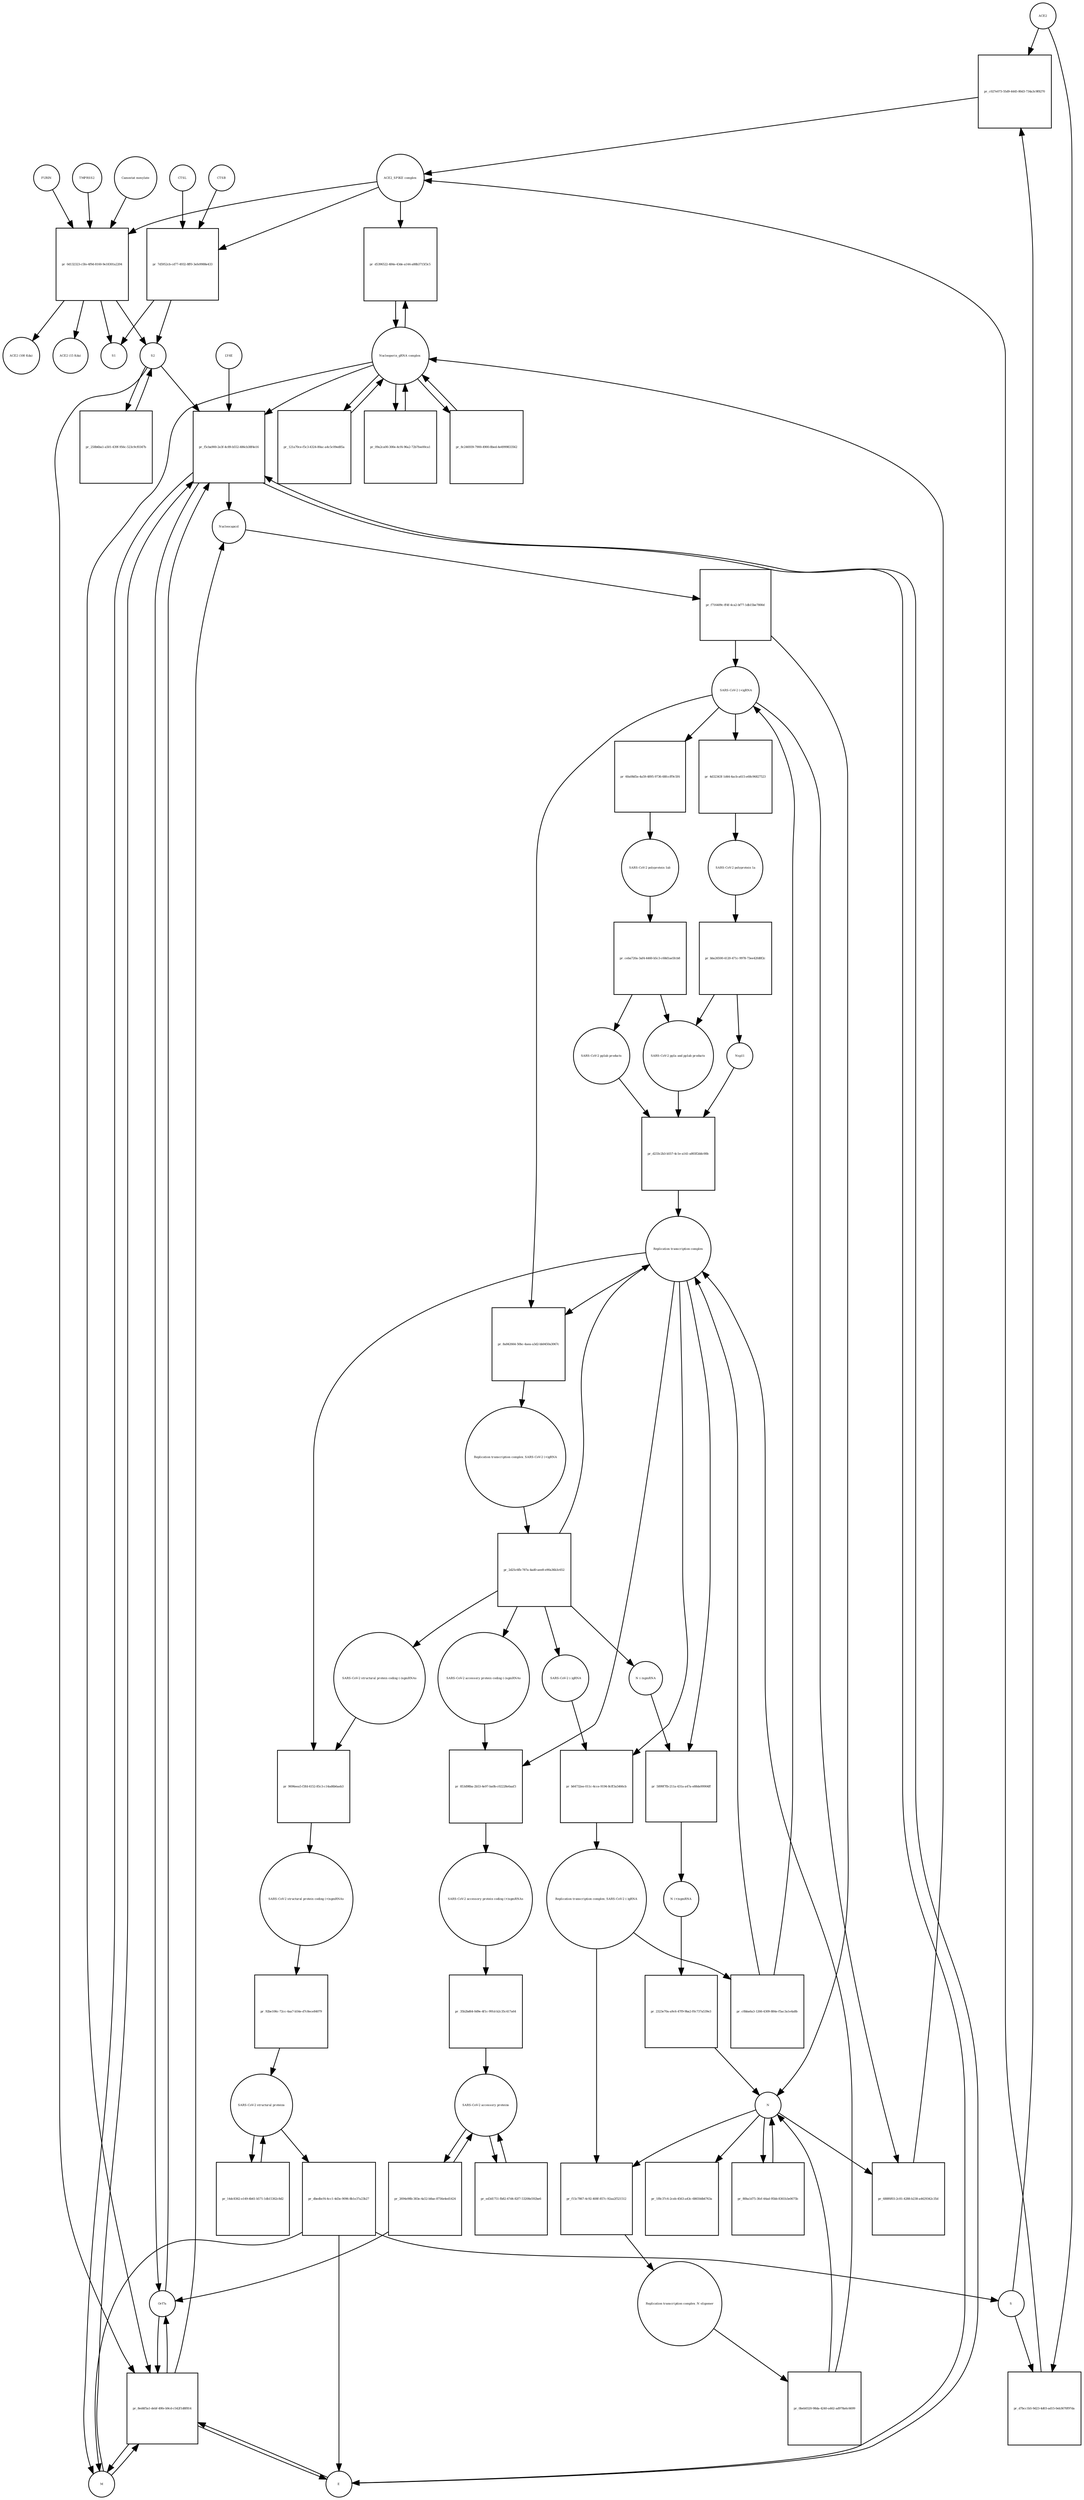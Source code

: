 strict digraph  {
ACE2 [annotation="", bipartite=0, cls=macromolecule, fontsize=4, label=ACE2, shape=circle];
"pr_c027e073-55d9-4445-80d3-734a3c9f8270" [annotation="", bipartite=1, cls=process, fontsize=4, label="pr_c027e073-55d9-4445-80d3-734a3c9f8270", shape=square];
"ACE2_SPIKE complex" [annotation="", bipartite=0, cls=complex, fontsize=4, label="ACE2_SPIKE complex", shape=circle];
S [annotation="", bipartite=0, cls="macromolecule multimer", fontsize=4, label=S, shape=circle];
"Nucleoporin_gRNA complex " [annotation="", bipartite=0, cls=complex, fontsize=4, label="Nucleoporin_gRNA complex ", shape=circle];
"pr_d5396522-484e-43de-a144-a88b3715f3c5" [annotation="", bipartite=1, cls=process, fontsize=4, label="pr_d5396522-484e-43de-a144-a88b3715f3c5", shape=square];
"pr_7d5952cb-cd77-4932-8ff0-3efe9988e433" [annotation="", bipartite=1, cls=process, fontsize=4, label="pr_7d5952cb-cd77-4932-8ff0-3efe9988e433", shape=square];
S2 [annotation="", bipartite=0, cls=macromolecule, fontsize=4, label=S2, shape=circle];
CTSB [annotation="", bipartite=0, cls=macromolecule, fontsize=4, label=CTSB, shape=circle];
CTSL [annotation="", bipartite=0, cls=macromolecule, fontsize=4, label=CTSL, shape=circle];
S1 [annotation="", bipartite=0, cls=macromolecule, fontsize=4, label=S1, shape=circle];
"pr_d7bcc1b5-9d23-4d03-ad15-0eb3670f97da" [annotation="", bipartite=1, cls=process, fontsize=4, label="pr_d7bcc1b5-9d23-4d03-ad15-0eb3670f97da", shape=square];
"pr_f5cba900-2e3f-4c89-b552-486cb38f4e16" [annotation="", bipartite=1, cls=process, fontsize=4, label="pr_f5cba900-2e3f-4c89-b552-486cb38f4e16", shape=square];
Nucleocapsid [annotation="", bipartite=0, cls=complex, fontsize=4, label=Nucleocapsid, shape=circle];
LY6E [annotation="", bipartite=0, cls=macromolecule, fontsize=4, label=LY6E, shape=circle];
Orf7a [annotation="", bipartite=0, cls=macromolecule, fontsize=4, label=Orf7a, shape=circle];
E [annotation="", bipartite=0, cls=macromolecule, fontsize=4, label=E, shape=circle];
M [annotation="", bipartite=0, cls=macromolecule, fontsize=4, label=M, shape=circle];
"pr_8ed4f5a1-debf-49fe-b9cd-c542f1d8f814" [annotation="", bipartite=1, cls=process, fontsize=4, label="pr_8ed4f5a1-debf-49fe-b9cd-c542f1d8f814", shape=square];
"pr_f716409c-ff4f-4ca2-bf77-1db15be7800d" [annotation="", bipartite=1, cls=process, fontsize=4, label="pr_f716409c-ff4f-4ca2-bf77-1db15be7800d", shape=square];
" SARS-CoV-2 (+)gRNA" [annotation="", bipartite=0, cls="nucleic acid feature", fontsize=4, label=" SARS-CoV-2 (+)gRNA", shape=circle];
N [annotation="", bipartite=0, cls="macromolecule multimer", fontsize=4, label=N, shape=circle];
"SARS-CoV-2 polyprotein 1ab" [annotation="", bipartite=0, cls=macromolecule, fontsize=4, label="SARS-CoV-2 polyprotein 1ab", shape=circle];
"pr_ceba720a-3af4-4460-b5c3-c68d1ae5fcb8" [annotation="", bipartite=1, cls=process, fontsize=4, label="pr_ceba720a-3af4-4460-b5c3-c68d1ae5fcb8", shape=square];
"SARS-CoV-2 pp1a and pp1ab products" [annotation="", bipartite=0, cls=complex, fontsize=4, label="SARS-CoV-2 pp1a and pp1ab products", shape=circle];
"SARS-CoV-2 pp1ab products" [annotation="", bipartite=0, cls=complex, fontsize=4, label="SARS-CoV-2 pp1ab products", shape=circle];
"SARS-CoV-2 polyprotein 1a" [annotation="", bipartite=0, cls=macromolecule, fontsize=4, label="SARS-CoV-2 polyprotein 1a", shape=circle];
"pr_bba26500-4120-471c-9978-73ee42fd8f2c" [annotation="", bipartite=1, cls=process, fontsize=4, label="pr_bba26500-4120-471c-9978-73ee42fd8f2c", shape=square];
Nsp11 [annotation="", bipartite=0, cls=macromolecule, fontsize=4, label=Nsp11, shape=circle];
"pr_121a70ce-f5c3-4324-80ac-a4c5c09ed85a" [annotation="", bipartite=1, cls=process, fontsize=4, label="pr_121a70ce-f5c3-4324-80ac-a4c5c09ed85a", shape=square];
"pr_09a2ca00-300e-4cf4-96a2-72b7fee00ca1" [annotation="", bipartite=1, cls=process, fontsize=4, label="pr_09a2ca00-300e-4cf4-96a2-72b7fee00ca1", shape=square];
"SARS-CoV-2 structural proteins" [annotation="", bipartite=0, cls=complex, fontsize=4, label="SARS-CoV-2 structural proteins", shape=circle];
"pr_dbedbcf4-4cc1-4d3e-9096-8b1e37a23b27" [annotation="", bipartite=1, cls=process, fontsize=4, label="pr_dbedbcf4-4cc1-4d3e-9096-8b1e37a23b27", shape=square];
"Replication transcription complex_SARS-CoV-2 (-)gRNA" [annotation="", bipartite=0, cls=complex, fontsize=4, label="Replication transcription complex_SARS-CoV-2 (-)gRNA", shape=circle];
"pr_f15c7867-4c92-408f-857c-92aa2f521512" [annotation="", bipartite=1, cls=process, fontsize=4, label="pr_f15c7867-4c92-408f-857c-92aa2f521512", shape=square];
"Replication transcription complex_N oligomer" [annotation="", bipartite=0, cls=complex, fontsize=4, label="Replication transcription complex_N oligomer", shape=circle];
"pr_1f8c37c6-2ceb-4563-a43c-68650db6763a" [annotation="", bipartite=1, cls=process, fontsize=4, label="pr_1f8c37c6-2ceb-4563-a43c-68650db6763a", shape=square];
"SARS-CoV-2 accessory proteins" [annotation="", bipartite=0, cls=complex, fontsize=4, label="SARS-CoV-2 accessory proteins", shape=circle];
"pr_ed3d1751-fb82-47d4-82f7-53208e592be6" [annotation="", bipartite=1, cls=process, fontsize=4, label="pr_ed3d1751-fb82-47d4-82f7-53208e592be6", shape=square];
"pr_14dc8362-e149-4b61-b571-1db15362c8d2" [annotation="", bipartite=1, cls=process, fontsize=4, label="pr_14dc8362-e149-4b61-b571-1db15362c8d2", shape=square];
"pr_0beb0320-98da-4240-a462-ad978a6c6699" [annotation="", bipartite=1, cls=process, fontsize=4, label="pr_0beb0320-98da-4240-a462-ad978a6c6699", shape=square];
"Replication transcription complex" [annotation="", bipartite=0, cls=complex, fontsize=4, label="Replication transcription complex", shape=circle];
"pr_80ba1d75-3fef-44ad-95bb-8361b3e0675b" [annotation="", bipartite=1, cls=process, fontsize=4, label="pr_80ba1d75-3fef-44ad-95bb-8361b3e0675b", shape=square];
"pr_d233c2b3-b557-4c1e-a141-a803f2ddc00b" [annotation="", bipartite=1, cls=process, fontsize=4, label="pr_d233c2b3-b557-4c1e-a141-a803f2ddc00b", shape=square];
"SARS-CoV-2 accessory protein coding (-)sgmRNAs" [annotation="", bipartite=0, cls=complex, fontsize=4, label="SARS-CoV-2 accessory protein coding (-)sgmRNAs", shape=circle];
"pr_853d98ba-2b53-4e97-ba0b-c02228e6aaf3" [annotation="", bipartite=1, cls=process, fontsize=4, label="pr_853d98ba-2b53-4e97-ba0b-c02228e6aaf3", shape=square];
"SARS-CoV-2 accessory protein coding (+)sgmRNAs" [annotation="", bipartite=0, cls=complex, fontsize=4, label="SARS-CoV-2 accessory protein coding (+)sgmRNAs", shape=circle];
"SARS-CoV-2 structural protein coding (-)sgmRNAs" [annotation="", bipartite=0, cls=complex, fontsize=4, label="SARS-CoV-2 structural protein coding (-)sgmRNAs", shape=circle];
"pr_9696eea5-f3fd-4152-85c3-c14ad6b6aeb3" [annotation="", bipartite=1, cls=process, fontsize=4, label="pr_9696eea5-f3fd-4152-85c3-c14ad6b6aeb3", shape=square];
"SARS-CoV-2 structural protein coding (+)sgmRNAs" [annotation="", bipartite=0, cls=complex, fontsize=4, label="SARS-CoV-2 structural protein coding (+)sgmRNAs", shape=circle];
"N (-)sgmRNA" [annotation="", bipartite=0, cls="nucleic acid feature", fontsize=4, label="N (-)sgmRNA", shape=circle];
"pr_5899f7fb-211a-431a-a47a-e88de99904ff" [annotation="", bipartite=1, cls=process, fontsize=4, label="pr_5899f7fb-211a-431a-a47a-e88de99904ff", shape=square];
"N (+)sgmRNA" [annotation="", bipartite=0, cls="nucleic acid feature", fontsize=4, label="N (+)sgmRNA", shape=circle];
"pr_2323e70a-a9c6-47f9-9ba2-f0c737a539e3" [annotation="", bipartite=1, cls=process, fontsize=4, label="pr_2323e70a-a9c6-47f9-9ba2-f0c737a539e3", shape=square];
"Replication transcription complex_SARS-CoV-2 (+)gRNA" [annotation="", bipartite=0, cls=complex, fontsize=4, label="Replication transcription complex_SARS-CoV-2 (+)gRNA", shape=circle];
"pr_2d25c6fb-787a-4ad0-aee8-e90a36b3c652" [annotation="", bipartite=1, cls=process, fontsize=4, label="pr_2d25c6fb-787a-4ad0-aee8-e90a36b3c652", shape=square];
" SARS-CoV-2 (-)gRNA" [annotation="", bipartite=0, cls="nucleic acid feature", fontsize=4, label=" SARS-CoV-2 (-)gRNA", shape=circle];
"pr_4d32343f-1d44-4acb-a615-e68c96827523" [annotation="", bipartite=1, cls=process, fontsize=4, label="pr_4d32343f-1d44-4acb-a615-e68c96827523", shape=square];
"pr_60a08d5e-4a59-4895-9736-68fccff9c5f4" [annotation="", bipartite=1, cls=process, fontsize=4, label="pr_60a08d5e-4a59-4895-9736-68fccff9c5f4", shape=square];
"pr_35b2bd64-0d9e-4f1c-991d-b2c35c417a64" [annotation="", bipartite=1, cls=process, fontsize=4, label="pr_35b2bd64-0d9e-4f1c-991d-b2c35c417a64", shape=square];
"pr_92be106c-72cc-4aa7-b54e-d7c8ece84079" [annotation="", bipartite=1, cls=process, fontsize=4, label="pr_92be106c-72cc-4aa7-b54e-d7c8ece84079", shape=square];
"pr_b64732ee-011c-4cce-9194-8cff3a5466cb" [annotation="", bipartite=1, cls=process, fontsize=4, label="pr_b64732ee-011c-4cce-9194-8cff3a5466cb", shape=square];
"pr_688f6f03-2c81-4288-b238-a4429342c35d" [annotation="", bipartite=1, cls=process, fontsize=4, label="pr_688f6f03-2c81-4288-b238-a4429342c35d", shape=square];
"pr_8c246939-7900-4900-8bed-4e4999833562" [annotation="", bipartite=1, cls=process, fontsize=4, label="pr_8c246939-7900-4900-8bed-4e4999833562", shape=square];
"pr_2694e98b-383e-4a52-b8ae-8756e4ed1424" [annotation="", bipartite=1, cls=process, fontsize=4, label="pr_2694e98b-383e-4a52-b8ae-8756e4ed1424", shape=square];
"pr_0d132323-c5fe-4f9d-8160-9e18301a2204" [annotation="", bipartite=1, cls=process, fontsize=4, label="pr_0d132323-c5fe-4f9d-8160-9e18301a2204", shape=square];
FURIN [annotation="", bipartite=0, cls=macromolecule, fontsize=4, label=FURIN, shape=circle];
TMPRSS2 [annotation="", bipartite=0, cls=macromolecule, fontsize=4, label=TMPRSS2, shape=circle];
"Camostat mesylate" [annotation="urn_miriam_pubchem.compound_2536", bipartite=0, cls="simple chemical", fontsize=4, label="Camostat mesylate", shape=circle];
"ACE2 (100 Kda)" [annotation="", bipartite=0, cls=macromolecule, fontsize=4, label="ACE2 (100 Kda)", shape=circle];
"ACE2 (15 Kda)" [annotation="", bipartite=0, cls=macromolecule, fontsize=4, label="ACE2 (15 Kda)", shape=circle];
"pr_258b6ba1-a501-439f-956c-523c9cf0347b" [annotation="", bipartite=1, cls=process, fontsize=4, label="pr_258b6ba1-a501-439f-956c-523c9cf0347b", shape=square];
"pr_8a842664-50bc-4aea-a3d2-bb0450a3067c" [annotation="", bipartite=1, cls=process, fontsize=4, label="pr_8a842664-50bc-4aea-a3d2-bb0450a3067c", shape=square];
"pr_c0bba6a3-1266-4309-884e-f5ac3a1e4a8b" [annotation="", bipartite=1, cls=process, fontsize=4, label="pr_c0bba6a3-1266-4309-884e-f5ac3a1e4a8b", shape=square];
ACE2 -> "pr_c027e073-55d9-4445-80d3-734a3c9f8270"  [annotation="", interaction_type=consumption];
ACE2 -> "pr_d7bcc1b5-9d23-4d03-ad15-0eb3670f97da"  [annotation="", interaction_type=consumption];
"pr_c027e073-55d9-4445-80d3-734a3c9f8270" -> "ACE2_SPIKE complex"  [annotation="", interaction_type=production];
"ACE2_SPIKE complex" -> "pr_d5396522-484e-43de-a144-a88b3715f3c5"  [annotation="urn_miriam_pubmed_32142651|urn_miriam_pubmed_32094589", interaction_type=stimulation];
"ACE2_SPIKE complex" -> "pr_7d5952cb-cd77-4932-8ff0-3efe9988e433"  [annotation="", interaction_type=consumption];
"ACE2_SPIKE complex" -> "pr_0d132323-c5fe-4f9d-8160-9e18301a2204"  [annotation="", interaction_type=consumption];
S -> "pr_c027e073-55d9-4445-80d3-734a3c9f8270"  [annotation="", interaction_type=consumption];
S -> "pr_d7bcc1b5-9d23-4d03-ad15-0eb3670f97da"  [annotation="", interaction_type=consumption];
"Nucleoporin_gRNA complex " -> "pr_d5396522-484e-43de-a144-a88b3715f3c5"  [annotation="", interaction_type=consumption];
"Nucleoporin_gRNA complex " -> "pr_f5cba900-2e3f-4c89-b552-486cb38f4e16"  [annotation="", interaction_type=consumption];
"Nucleoporin_gRNA complex " -> "pr_8ed4f5a1-debf-49fe-b9cd-c542f1d8f814"  [annotation="", interaction_type=consumption];
"Nucleoporin_gRNA complex " -> "pr_121a70ce-f5c3-4324-80ac-a4c5c09ed85a"  [annotation="", interaction_type=consumption];
"Nucleoporin_gRNA complex " -> "pr_09a2ca00-300e-4cf4-96a2-72b7fee00ca1"  [annotation="", interaction_type=consumption];
"Nucleoporin_gRNA complex " -> "pr_8c246939-7900-4900-8bed-4e4999833562"  [annotation="", interaction_type=consumption];
"pr_d5396522-484e-43de-a144-a88b3715f3c5" -> "Nucleoporin_gRNA complex "  [annotation="", interaction_type=production];
"pr_7d5952cb-cd77-4932-8ff0-3efe9988e433" -> S2  [annotation="", interaction_type=production];
"pr_7d5952cb-cd77-4932-8ff0-3efe9988e433" -> S1  [annotation="", interaction_type=production];
S2 -> "pr_f5cba900-2e3f-4c89-b552-486cb38f4e16"  [annotation="urn_miriam_doi_10.1101%2F2020.03.05.979260|urn_miriam_doi_10.1101%2F2020.04.02.021469", interaction_type=stimulation];
S2 -> "pr_8ed4f5a1-debf-49fe-b9cd-c542f1d8f814"  [annotation="", interaction_type=stimulation];
S2 -> "pr_258b6ba1-a501-439f-956c-523c9cf0347b"  [annotation="", interaction_type=consumption];
CTSB -> "pr_7d5952cb-cd77-4932-8ff0-3efe9988e433"  [annotation=urn_miriam_pubmed_32142651, interaction_type=catalysis];
CTSL -> "pr_7d5952cb-cd77-4932-8ff0-3efe9988e433"  [annotation=urn_miriam_pubmed_32142651, interaction_type=catalysis];
"pr_d7bcc1b5-9d23-4d03-ad15-0eb3670f97da" -> "ACE2_SPIKE complex"  [annotation="", interaction_type=production];
"pr_f5cba900-2e3f-4c89-b552-486cb38f4e16" -> Nucleocapsid  [annotation="", interaction_type=production];
"pr_f5cba900-2e3f-4c89-b552-486cb38f4e16" -> Orf7a  [annotation="", interaction_type=production];
"pr_f5cba900-2e3f-4c89-b552-486cb38f4e16" -> E  [annotation="", interaction_type=production];
"pr_f5cba900-2e3f-4c89-b552-486cb38f4e16" -> M  [annotation="", interaction_type=production];
Nucleocapsid -> "pr_f716409c-ff4f-4ca2-bf77-1db15be7800d"  [annotation="", interaction_type=consumption];
LY6E -> "pr_f5cba900-2e3f-4c89-b552-486cb38f4e16"  [annotation="urn_miriam_doi_10.1101%2F2020.03.05.979260|urn_miriam_doi_10.1101%2F2020.04.02.021469", interaction_type=inhibition];
Orf7a -> "pr_f5cba900-2e3f-4c89-b552-486cb38f4e16"  [annotation="", interaction_type=consumption];
Orf7a -> "pr_8ed4f5a1-debf-49fe-b9cd-c542f1d8f814"  [annotation="", interaction_type=consumption];
E -> "pr_f5cba900-2e3f-4c89-b552-486cb38f4e16"  [annotation="", interaction_type=consumption];
E -> "pr_8ed4f5a1-debf-49fe-b9cd-c542f1d8f814"  [annotation="", interaction_type=consumption];
M -> "pr_f5cba900-2e3f-4c89-b552-486cb38f4e16"  [annotation="", interaction_type=consumption];
M -> "pr_8ed4f5a1-debf-49fe-b9cd-c542f1d8f814"  [annotation="", interaction_type=consumption];
"pr_8ed4f5a1-debf-49fe-b9cd-c542f1d8f814" -> Nucleocapsid  [annotation="", interaction_type=production];
"pr_8ed4f5a1-debf-49fe-b9cd-c542f1d8f814" -> E  [annotation="", interaction_type=production];
"pr_8ed4f5a1-debf-49fe-b9cd-c542f1d8f814" -> M  [annotation="", interaction_type=production];
"pr_8ed4f5a1-debf-49fe-b9cd-c542f1d8f814" -> Orf7a  [annotation="", interaction_type=production];
"pr_f716409c-ff4f-4ca2-bf77-1db15be7800d" -> " SARS-CoV-2 (+)gRNA"  [annotation="", interaction_type=production];
"pr_f716409c-ff4f-4ca2-bf77-1db15be7800d" -> N  [annotation="", interaction_type=production];
" SARS-CoV-2 (+)gRNA" -> "pr_4d32343f-1d44-4acb-a615-e68c96827523"  [annotation="", interaction_type=consumption];
" SARS-CoV-2 (+)gRNA" -> "pr_60a08d5e-4a59-4895-9736-68fccff9c5f4"  [annotation="", interaction_type=consumption];
" SARS-CoV-2 (+)gRNA" -> "pr_688f6f03-2c81-4288-b238-a4429342c35d"  [annotation="", interaction_type=consumption];
" SARS-CoV-2 (+)gRNA" -> "pr_8a842664-50bc-4aea-a3d2-bb0450a3067c"  [annotation="", interaction_type=consumption];
N -> "pr_f15c7867-4c92-408f-857c-92aa2f521512"  [annotation="", interaction_type=consumption];
N -> "pr_1f8c37c6-2ceb-4563-a43c-68650db6763a"  [annotation="", interaction_type=consumption];
N -> "pr_80ba1d75-3fef-44ad-95bb-8361b3e0675b"  [annotation="", interaction_type=consumption];
N -> "pr_688f6f03-2c81-4288-b238-a4429342c35d"  [annotation="", interaction_type=consumption];
"SARS-CoV-2 polyprotein 1ab" -> "pr_ceba720a-3af4-4460-b5c3-c68d1ae5fcb8"  [annotation=urn_miriam_pubmed_31226023, interaction_type=catalysis];
"pr_ceba720a-3af4-4460-b5c3-c68d1ae5fcb8" -> "SARS-CoV-2 pp1a and pp1ab products"  [annotation="", interaction_type=production];
"pr_ceba720a-3af4-4460-b5c3-c68d1ae5fcb8" -> "SARS-CoV-2 pp1ab products"  [annotation="", interaction_type=production];
"SARS-CoV-2 pp1a and pp1ab products" -> "pr_d233c2b3-b557-4c1e-a141-a803f2ddc00b"  [annotation="", interaction_type=consumption];
"SARS-CoV-2 pp1ab products" -> "pr_d233c2b3-b557-4c1e-a141-a803f2ddc00b"  [annotation="", interaction_type=consumption];
"SARS-CoV-2 polyprotein 1a" -> "pr_bba26500-4120-471c-9978-73ee42fd8f2c"  [annotation=urn_miriam_pubmed_31226023, interaction_type=catalysis];
"pr_bba26500-4120-471c-9978-73ee42fd8f2c" -> "SARS-CoV-2 pp1a and pp1ab products"  [annotation="", interaction_type=production];
"pr_bba26500-4120-471c-9978-73ee42fd8f2c" -> Nsp11  [annotation="", interaction_type=production];
Nsp11 -> "pr_d233c2b3-b557-4c1e-a141-a803f2ddc00b"  [annotation="", interaction_type=consumption];
"pr_121a70ce-f5c3-4324-80ac-a4c5c09ed85a" -> "Nucleoporin_gRNA complex "  [annotation="", interaction_type=production];
"pr_09a2ca00-300e-4cf4-96a2-72b7fee00ca1" -> "Nucleoporin_gRNA complex "  [annotation="", interaction_type=production];
"SARS-CoV-2 structural proteins" -> "pr_dbedbcf4-4cc1-4d3e-9096-8b1e37a23b27"  [annotation="", interaction_type=consumption];
"SARS-CoV-2 structural proteins" -> "pr_14dc8362-e149-4b61-b571-1db15362c8d2"  [annotation="", interaction_type=consumption];
"pr_dbedbcf4-4cc1-4d3e-9096-8b1e37a23b27" -> M  [annotation="", interaction_type=production];
"pr_dbedbcf4-4cc1-4d3e-9096-8b1e37a23b27" -> E  [annotation="", interaction_type=production];
"pr_dbedbcf4-4cc1-4d3e-9096-8b1e37a23b27" -> S  [annotation="", interaction_type=production];
"Replication transcription complex_SARS-CoV-2 (-)gRNA" -> "pr_f15c7867-4c92-408f-857c-92aa2f521512"  [annotation="", interaction_type=consumption];
"Replication transcription complex_SARS-CoV-2 (-)gRNA" -> "pr_c0bba6a3-1266-4309-884e-f5ac3a1e4a8b"  [annotation="", interaction_type=consumption];
"pr_f15c7867-4c92-408f-857c-92aa2f521512" -> "Replication transcription complex_N oligomer"  [annotation="", interaction_type=production];
"Replication transcription complex_N oligomer" -> "pr_0beb0320-98da-4240-a462-ad978a6c6699"  [annotation="", interaction_type=consumption];
"SARS-CoV-2 accessory proteins" -> "pr_ed3d1751-fb82-47d4-82f7-53208e592be6"  [annotation="", interaction_type=consumption];
"SARS-CoV-2 accessory proteins" -> "pr_2694e98b-383e-4a52-b8ae-8756e4ed1424"  [annotation="", interaction_type=consumption];
"pr_ed3d1751-fb82-47d4-82f7-53208e592be6" -> "SARS-CoV-2 accessory proteins"  [annotation="", interaction_type=production];
"pr_14dc8362-e149-4b61-b571-1db15362c8d2" -> "SARS-CoV-2 structural proteins"  [annotation="", interaction_type=production];
"pr_0beb0320-98da-4240-a462-ad978a6c6699" -> "Replication transcription complex"  [annotation="", interaction_type=production];
"pr_0beb0320-98da-4240-a462-ad978a6c6699" -> N  [annotation="", interaction_type=production];
"Replication transcription complex" -> "pr_853d98ba-2b53-4e97-ba0b-c02228e6aaf3"  [annotation="", interaction_type="necessary stimulation"];
"Replication transcription complex" -> "pr_9696eea5-f3fd-4152-85c3-c14ad6b6aeb3"  [annotation="", interaction_type="necessary stimulation"];
"Replication transcription complex" -> "pr_5899f7fb-211a-431a-a47a-e88de99904ff"  [annotation="", interaction_type="necessary stimulation"];
"Replication transcription complex" -> "pr_b64732ee-011c-4cce-9194-8cff3a5466cb"  [annotation="", interaction_type=consumption];
"Replication transcription complex" -> "pr_8a842664-50bc-4aea-a3d2-bb0450a3067c"  [annotation="", interaction_type=consumption];
"pr_80ba1d75-3fef-44ad-95bb-8361b3e0675b" -> N  [annotation="", interaction_type=production];
"pr_d233c2b3-b557-4c1e-a141-a803f2ddc00b" -> "Replication transcription complex"  [annotation="", interaction_type=production];
"SARS-CoV-2 accessory protein coding (-)sgmRNAs" -> "pr_853d98ba-2b53-4e97-ba0b-c02228e6aaf3"  [annotation="", interaction_type=consumption];
"pr_853d98ba-2b53-4e97-ba0b-c02228e6aaf3" -> "SARS-CoV-2 accessory protein coding (+)sgmRNAs"  [annotation="", interaction_type=production];
"SARS-CoV-2 accessory protein coding (+)sgmRNAs" -> "pr_35b2bd64-0d9e-4f1c-991d-b2c35c417a64"  [annotation="", interaction_type=consumption];
"SARS-CoV-2 structural protein coding (-)sgmRNAs" -> "pr_9696eea5-f3fd-4152-85c3-c14ad6b6aeb3"  [annotation="", interaction_type=consumption];
"pr_9696eea5-f3fd-4152-85c3-c14ad6b6aeb3" -> "SARS-CoV-2 structural protein coding (+)sgmRNAs"  [annotation="", interaction_type=production];
"SARS-CoV-2 structural protein coding (+)sgmRNAs" -> "pr_92be106c-72cc-4aa7-b54e-d7c8ece84079"  [annotation="", interaction_type=consumption];
"N (-)sgmRNA" -> "pr_5899f7fb-211a-431a-a47a-e88de99904ff"  [annotation="", interaction_type=consumption];
"pr_5899f7fb-211a-431a-a47a-e88de99904ff" -> "N (+)sgmRNA"  [annotation="", interaction_type=production];
"N (+)sgmRNA" -> "pr_2323e70a-a9c6-47f9-9ba2-f0c737a539e3"  [annotation="", interaction_type=consumption];
"pr_2323e70a-a9c6-47f9-9ba2-f0c737a539e3" -> N  [annotation="", interaction_type=production];
"Replication transcription complex_SARS-CoV-2 (+)gRNA" -> "pr_2d25c6fb-787a-4ad0-aee8-e90a36b3c652"  [annotation="", interaction_type=consumption];
"pr_2d25c6fb-787a-4ad0-aee8-e90a36b3c652" -> " SARS-CoV-2 (-)gRNA"  [annotation="", interaction_type=production];
"pr_2d25c6fb-787a-4ad0-aee8-e90a36b3c652" -> "SARS-CoV-2 accessory protein coding (-)sgmRNAs"  [annotation="", interaction_type=production];
"pr_2d25c6fb-787a-4ad0-aee8-e90a36b3c652" -> "SARS-CoV-2 structural protein coding (-)sgmRNAs"  [annotation="", interaction_type=production];
"pr_2d25c6fb-787a-4ad0-aee8-e90a36b3c652" -> "N (-)sgmRNA"  [annotation="", interaction_type=production];
"pr_2d25c6fb-787a-4ad0-aee8-e90a36b3c652" -> "Replication transcription complex"  [annotation="", interaction_type=production];
" SARS-CoV-2 (-)gRNA" -> "pr_b64732ee-011c-4cce-9194-8cff3a5466cb"  [annotation="", interaction_type=consumption];
"pr_4d32343f-1d44-4acb-a615-e68c96827523" -> "SARS-CoV-2 polyprotein 1a"  [annotation="", interaction_type=production];
"pr_60a08d5e-4a59-4895-9736-68fccff9c5f4" -> "SARS-CoV-2 polyprotein 1ab"  [annotation="", interaction_type=production];
"pr_35b2bd64-0d9e-4f1c-991d-b2c35c417a64" -> "SARS-CoV-2 accessory proteins"  [annotation="", interaction_type=production];
"pr_92be106c-72cc-4aa7-b54e-d7c8ece84079" -> "SARS-CoV-2 structural proteins"  [annotation="", interaction_type=production];
"pr_b64732ee-011c-4cce-9194-8cff3a5466cb" -> "Replication transcription complex_SARS-CoV-2 (-)gRNA"  [annotation="", interaction_type=production];
"pr_688f6f03-2c81-4288-b238-a4429342c35d" -> "Nucleoporin_gRNA complex "  [annotation="", interaction_type=production];
"pr_8c246939-7900-4900-8bed-4e4999833562" -> "Nucleoporin_gRNA complex "  [annotation="", interaction_type=production];
"pr_2694e98b-383e-4a52-b8ae-8756e4ed1424" -> "SARS-CoV-2 accessory proteins"  [annotation="", interaction_type=production];
"pr_2694e98b-383e-4a52-b8ae-8756e4ed1424" -> Orf7a  [annotation="", interaction_type=production];
"pr_0d132323-c5fe-4f9d-8160-9e18301a2204" -> S2  [annotation="", interaction_type=production];
"pr_0d132323-c5fe-4f9d-8160-9e18301a2204" -> "ACE2 (100 Kda)"  [annotation="", interaction_type=production];
"pr_0d132323-c5fe-4f9d-8160-9e18301a2204" -> S1  [annotation="", interaction_type=production];
"pr_0d132323-c5fe-4f9d-8160-9e18301a2204" -> "ACE2 (15 Kda)"  [annotation="", interaction_type=production];
FURIN -> "pr_0d132323-c5fe-4f9d-8160-9e18301a2204"  [annotation="", interaction_type=catalysis];
TMPRSS2 -> "pr_0d132323-c5fe-4f9d-8160-9e18301a2204"  [annotation="", interaction_type=catalysis];
"Camostat mesylate" -> "pr_0d132323-c5fe-4f9d-8160-9e18301a2204"  [annotation="", interaction_type=inhibition];
"pr_258b6ba1-a501-439f-956c-523c9cf0347b" -> S2  [annotation="", interaction_type=production];
"pr_8a842664-50bc-4aea-a3d2-bb0450a3067c" -> "Replication transcription complex_SARS-CoV-2 (+)gRNA"  [annotation="", interaction_type=production];
"pr_c0bba6a3-1266-4309-884e-f5ac3a1e4a8b" -> " SARS-CoV-2 (+)gRNA"  [annotation="", interaction_type=production];
"pr_c0bba6a3-1266-4309-884e-f5ac3a1e4a8b" -> "Replication transcription complex"  [annotation="", interaction_type=production];
}
